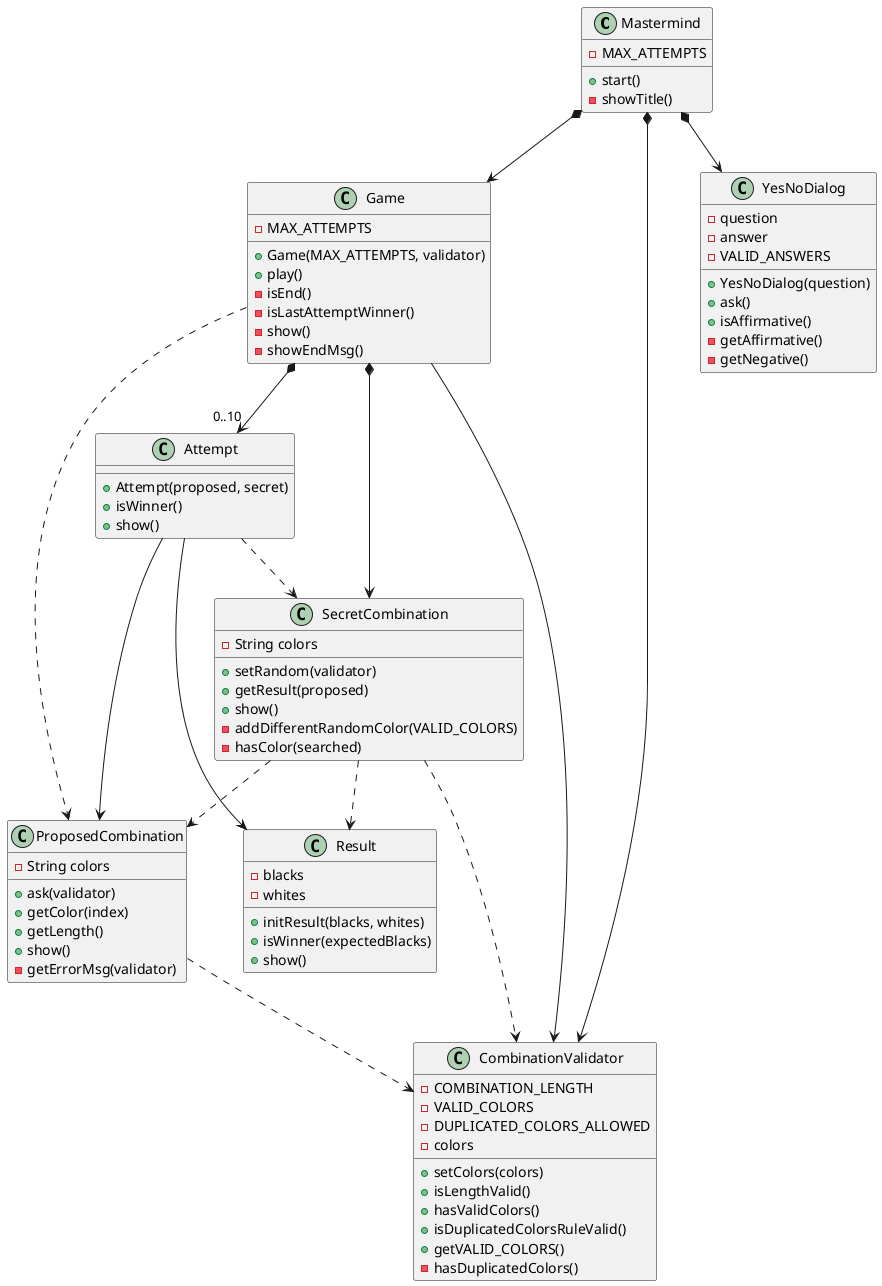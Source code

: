 @startuml analysis

class Mastermind{    
    - MAX_ATTEMPTS

    + start()
    - showTitle()    
}
Mastermind *--> Game
Mastermind *--> CombinationValidator
Mastermind *--> YesNoDialog

class Game{
    - MAX_ATTEMPTS

    + Game(MAX_ATTEMPTS, validator)
    + play()        
    - isEnd()    
    - isLastAttemptWinner()
    - show()
    - showEndMsg()
}
Game --> CombinationValidator
Game *--> SecretCombination
Game *--> "0..10" Attempt
Game .down.> ProposedCombination


class Attempt {
    + Attempt(proposed, secret)
    + isWinner()
    + show()    
}
Attempt --> ProposedCombination
Attempt .down.> SecretCombination
Attempt --> Result

class ProposedCombination{
    - String colors    

    + ask(validator)   
    + getColor(index)
    + getLength()    
    + show() 
    - getErrorMsg(validator)
}
ProposedCombination .down.> CombinationValidator

class SecretCombination{
    - String colors
    
    + setRandom(validator)
    + getResult(proposed)
    + show()
    - addDifferentRandomColor(VALID_COLORS)
    - hasColor(searched)
}

SecretCombination .down.> ProposedCombination
SecretCombination .down.> CombinationValidator
SecretCombination .down.> Result

class Result{
    -blacks
    -whites

    + initResult(blacks, whites)
    + isWinner(expectedBlacks)
    + show()    
}

class CombinationValidator {            
    - COMBINATION_LENGTH
    - VALID_COLORS
    - DUPLICATED_COLORS_ALLOWED
    - colors
    
    + setColors(colors)
    + isLengthValid()
    + hasValidColors()
    + isDuplicatedColorsRuleValid()
    + getVALID_COLORS()
    - hasDuplicatedColors()
    
}

class YesNoDialog {
    - question
    - answer
    - VALID_ANSWERS

    +YesNoDialog(question)
    + ask()
    + isAffirmative()
    - getAffirmative()
    - getNegative()
}
@enduml